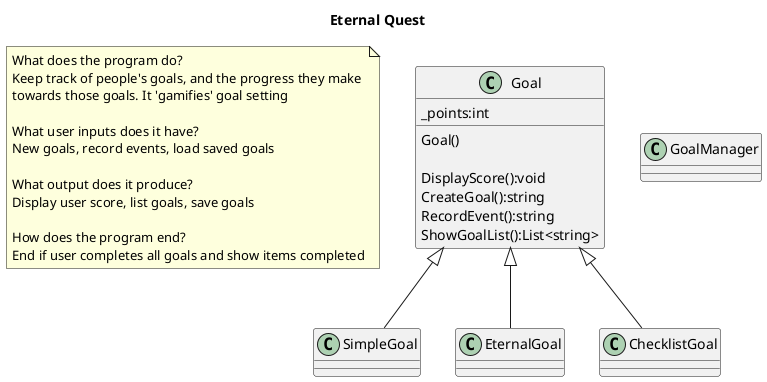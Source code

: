 @startuml Eternal Quest

title Eternal Quest

note "What does the program do?\nKeep track of people's goals, and the progress they make \ntowards those goals. It 'gamifies' goal setting \n\nWhat user inputs does it have?\nNew goals, record events, load saved goals \n\nWhat output does it produce?\nDisplay user score, list goals, save goals  \n\nHow does the program end?\nEnd if user completes all goals and show items completed" as note1

class Goal{
    _points:int

    Goal()

    DisplayScore():void
    CreateGoal():string
    RecordEvent():string
    ShowGoalList():List<string>
}

class SimpleGoal{

}

class EternalGoal{

}

class ChecklistGoal{

}

class GoalManager{

}

Goal <|-- SimpleGoal
Goal <|-- EternalGoal
Goal <|-- ChecklistGoal

@enduml